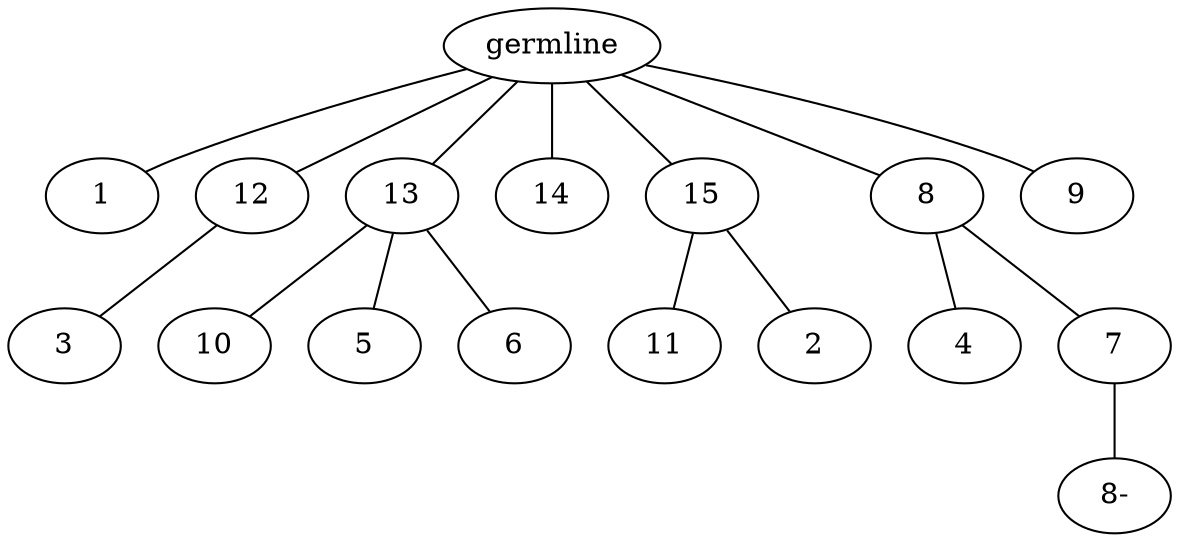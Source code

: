 graph tree {
    "140167042033744" [label="germline"];
    "140167042064928" [label="1"];
    "140167042066752" [label="12"];
    "140167042067424" [label="3"];
    "140167042064448" [label="13"];
    "140167042064880" [label="10"];
    "140167042509600" [label="5"];
    "140167042507584" [label="6"];
    "140167042068000" [label="14"];
    "140167042065744" [label="15"];
    "140167042510224" [label="11"];
    "140167042507728" [label="2"];
    "140167042066848" [label="8"];
    "140167042508304" [label="4"];
    "140167042510512" [label="7"];
    "140167042408160" [label="8-"];
    "140167042510464" [label="9"];
    "140167042033744" -- "140167042064928";
    "140167042033744" -- "140167042066752";
    "140167042033744" -- "140167042064448";
    "140167042033744" -- "140167042068000";
    "140167042033744" -- "140167042065744";
    "140167042033744" -- "140167042066848";
    "140167042033744" -- "140167042510464";
    "140167042066752" -- "140167042067424";
    "140167042064448" -- "140167042064880";
    "140167042064448" -- "140167042509600";
    "140167042064448" -- "140167042507584";
    "140167042065744" -- "140167042510224";
    "140167042065744" -- "140167042507728";
    "140167042066848" -- "140167042508304";
    "140167042066848" -- "140167042510512";
    "140167042510512" -- "140167042408160";
}

